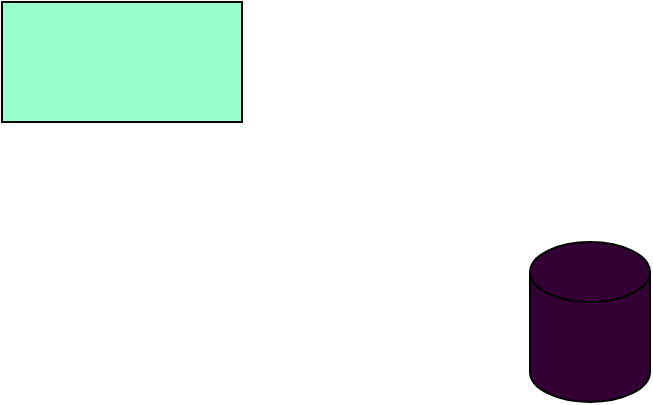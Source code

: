 <mxfile version="14.7.10" type="github">
  <diagram id="Vrm538FkMoNGakXbKbN-" name="第 1 页">
    <mxGraphModel dx="1298" dy="721" grid="1" gridSize="10" guides="1" tooltips="1" connect="1" arrows="1" fold="1" page="1" pageScale="1" pageWidth="827" pageHeight="1169" math="0" shadow="0">
      <root>
        <mxCell id="0" />
        <mxCell id="1" parent="0" />
        <mxCell id="rr3Yhpa_-5LyKe0VsY2T-1" value="" style="rounded=0;whiteSpace=wrap;html=1;fillColor=#99FFCC;" vertex="1" parent="1">
          <mxGeometry x="120" y="120" width="120" height="60" as="geometry" />
        </mxCell>
        <mxCell id="rr3Yhpa_-5LyKe0VsY2T-2" value="" style="shape=cylinder3;whiteSpace=wrap;html=1;boundedLbl=1;backgroundOutline=1;size=15;fillColor=#330033;" vertex="1" parent="1">
          <mxGeometry x="384" y="240" width="60" height="80" as="geometry" />
        </mxCell>
      </root>
    </mxGraphModel>
  </diagram>
</mxfile>
